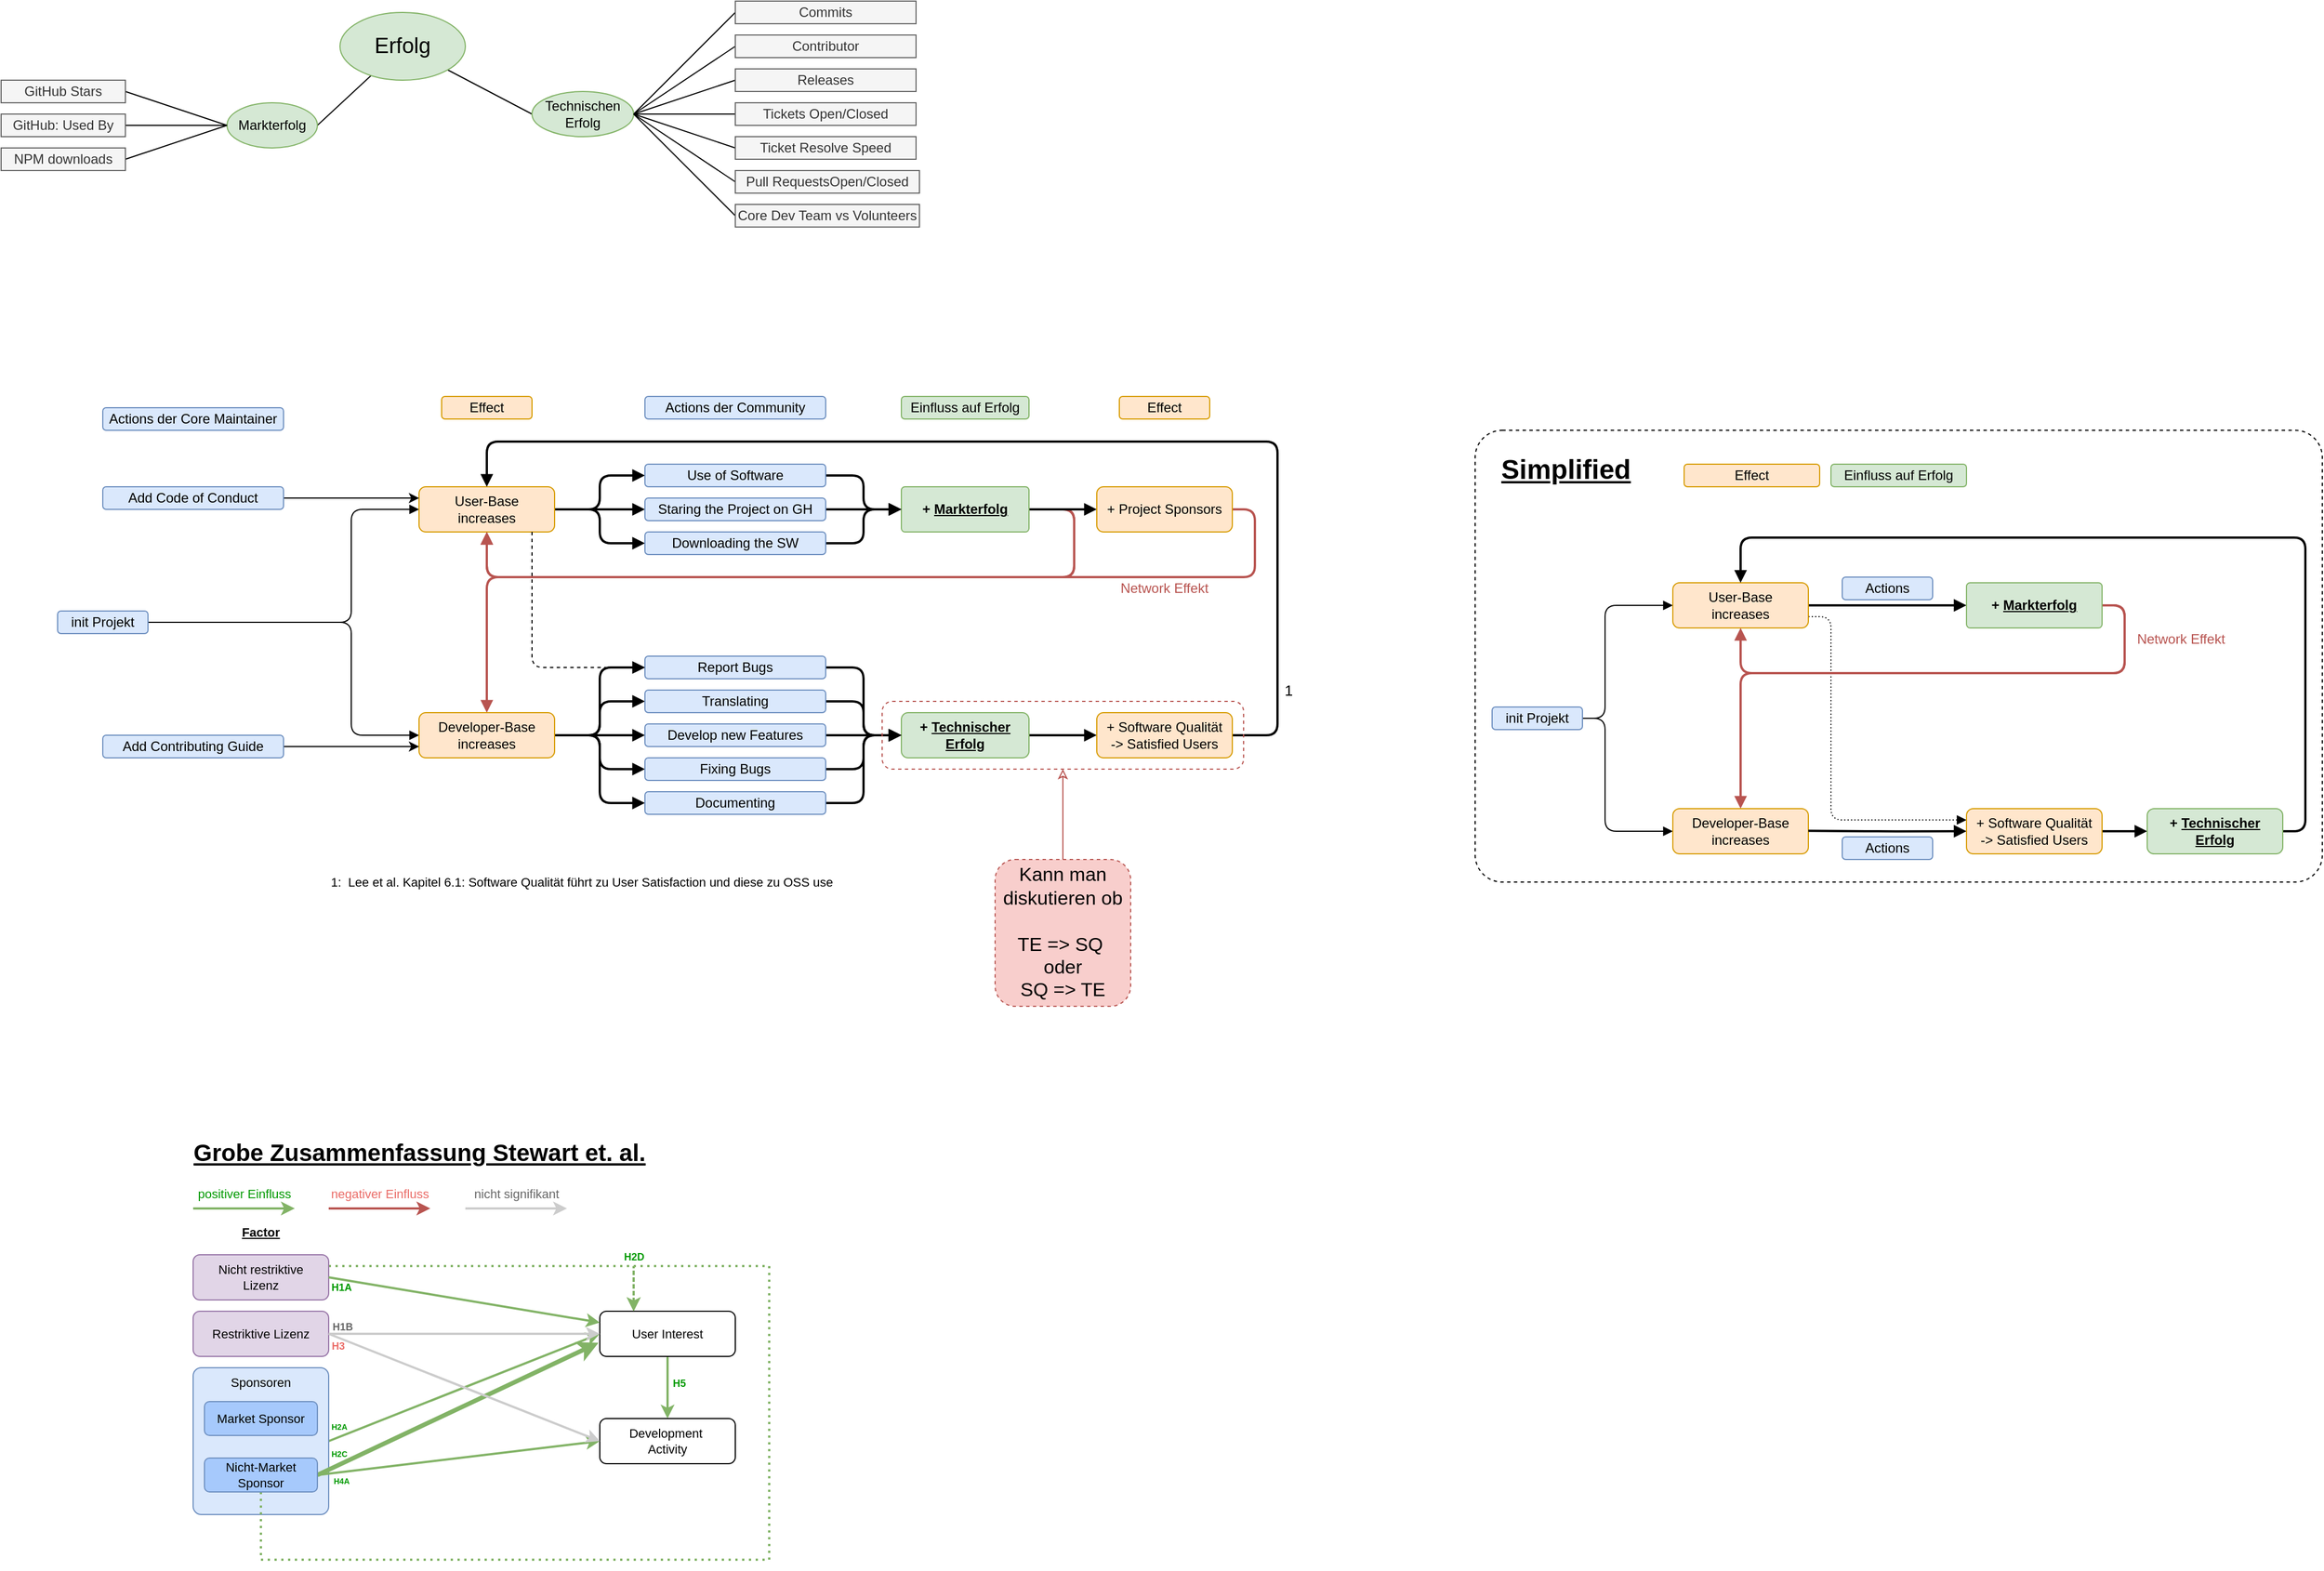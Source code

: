 <mxfile version="13.7.9" type="device"><diagram id="-saGNZZd5gnVEG0oM-vA" name="Seite-1"><mxGraphModel dx="853" dy="493" grid="1" gridSize="10" guides="1" tooltips="1" connect="1" arrows="1" fold="1" page="1" pageScale="1" pageWidth="827" pageHeight="1169" math="0" shadow="0"><root><mxCell id="0"/><mxCell id="1" parent="0"/><mxCell id="q8LVa7vrgrzUMe3y6urO-84" style="edgeStyle=orthogonalEdgeStyle;rounded=1;orthogonalLoop=1;jettySize=auto;html=1;entryX=0.5;entryY=0;entryDx=0;entryDy=0;endArrow=block;endFill=1;strokeColor=#b85450;strokeWidth=2;fontSize=12;fillColor=#f8cecc;exitX=1;exitY=0.5;exitDx=0;exitDy=0;jumpStyle=none;jumpSize=6;" parent="1" source="q8LVa7vrgrzUMe3y6urO-56" target="q8LVa7vrgrzUMe3y6urO-54" edge="1"><mxGeometry relative="1" as="geometry"><Array as="points"><mxPoint x="980" y="620"/><mxPoint x="980" y="680"/><mxPoint x="460" y="680"/></Array></mxGeometry></mxCell><mxCell id="q8LVa7vrgrzUMe3y6urO-6" style="rounded=0;orthogonalLoop=1;jettySize=auto;html=1;entryX=1;entryY=0.5;entryDx=0;entryDy=0;endArrow=none;endFill=0;" parent="1" source="q8LVa7vrgrzUMe3y6urO-1" target="q8LVa7vrgrzUMe3y6urO-2" edge="1"><mxGeometry relative="1" as="geometry"/></mxCell><mxCell id="q8LVa7vrgrzUMe3y6urO-7" style="rounded=0;orthogonalLoop=1;jettySize=auto;html=1;entryX=0;entryY=0.5;entryDx=0;entryDy=0;endArrow=none;endFill=0;" parent="1" source="q8LVa7vrgrzUMe3y6urO-1" target="q8LVa7vrgrzUMe3y6urO-3" edge="1"><mxGeometry relative="1" as="geometry"/></mxCell><mxCell id="q8LVa7vrgrzUMe3y6urO-1" value="Erfolg" style="ellipse;whiteSpace=wrap;html=1;fillColor=#d5e8d4;strokeColor=#82b366;fontSize=19;" parent="1" vertex="1"><mxGeometry x="330" y="180" width="111" height="60" as="geometry"/></mxCell><mxCell id="q8LVa7vrgrzUMe3y6urO-49" style="edgeStyle=none;rounded=0;orthogonalLoop=1;jettySize=auto;html=1;exitX=0;exitY=0.5;exitDx=0;exitDy=0;entryX=1;entryY=0.5;entryDx=0;entryDy=0;endArrow=none;endFill=0;fontSize=12;" parent="1" source="q8LVa7vrgrzUMe3y6urO-2" target="q8LVa7vrgrzUMe3y6urO-45" edge="1"><mxGeometry relative="1" as="geometry"/></mxCell><mxCell id="q8LVa7vrgrzUMe3y6urO-2" value="Markterfolg" style="ellipse;whiteSpace=wrap;html=1;fillColor=#d5e8d4;strokeColor=#82b366;" parent="1" vertex="1"><mxGeometry x="230" y="260" width="80" height="40" as="geometry"/></mxCell><mxCell id="q8LVa7vrgrzUMe3y6urO-37" style="edgeStyle=none;rounded=0;orthogonalLoop=1;jettySize=auto;html=1;exitX=1;exitY=0.5;exitDx=0;exitDy=0;entryX=0;entryY=0.5;entryDx=0;entryDy=0;endArrow=none;endFill=0;fontSize=12;" parent="1" source="q8LVa7vrgrzUMe3y6urO-3" target="q8LVa7vrgrzUMe3y6urO-29" edge="1"><mxGeometry relative="1" as="geometry"/></mxCell><mxCell id="q8LVa7vrgrzUMe3y6urO-3" value="Technischen&lt;br&gt;Erfolg" style="ellipse;whiteSpace=wrap;html=1;fillColor=#d5e8d4;strokeColor=#82b366;" parent="1" vertex="1"><mxGeometry x="500" y="250" width="90" height="40" as="geometry"/></mxCell><mxCell id="q8LVa7vrgrzUMe3y6urO-29" value="Commits" style="rounded=0;whiteSpace=wrap;html=1;fillColor=#f5f5f5;fontSize=12;strokeColor=#666666;fontColor=#333333;" parent="1" vertex="1"><mxGeometry x="680" y="170" width="160" height="20" as="geometry"/></mxCell><mxCell id="q8LVa7vrgrzUMe3y6urO-38" style="edgeStyle=none;rounded=0;orthogonalLoop=1;jettySize=auto;html=1;exitX=0;exitY=0.5;exitDx=0;exitDy=0;endArrow=none;endFill=0;fontSize=12;" parent="1" source="q8LVa7vrgrzUMe3y6urO-31" edge="1"><mxGeometry relative="1" as="geometry"><mxPoint x="590" y="270" as="targetPoint"/></mxGeometry></mxCell><mxCell id="q8LVa7vrgrzUMe3y6urO-31" value="&lt;span&gt;Contributor&lt;/span&gt;" style="rounded=0;whiteSpace=wrap;html=1;fillColor=#f5f5f5;fontSize=12;strokeColor=#666666;fontColor=#333333;" parent="1" vertex="1"><mxGeometry x="680" y="200" width="160" height="20" as="geometry"/></mxCell><mxCell id="q8LVa7vrgrzUMe3y6urO-39" style="edgeStyle=none;rounded=0;orthogonalLoop=1;jettySize=auto;html=1;exitX=0;exitY=0.5;exitDx=0;exitDy=0;endArrow=none;endFill=0;fontSize=12;" parent="1" source="q8LVa7vrgrzUMe3y6urO-32" edge="1"><mxGeometry relative="1" as="geometry"><mxPoint x="590" y="270" as="targetPoint"/></mxGeometry></mxCell><mxCell id="q8LVa7vrgrzUMe3y6urO-32" value="&lt;span&gt;Releases&lt;/span&gt;" style="rounded=0;whiteSpace=wrap;html=1;fillColor=#f5f5f5;fontSize=12;strokeColor=#666666;fontColor=#333333;" parent="1" vertex="1"><mxGeometry x="680" y="230" width="160" height="20" as="geometry"/></mxCell><mxCell id="q8LVa7vrgrzUMe3y6urO-40" style="edgeStyle=none;rounded=0;orthogonalLoop=1;jettySize=auto;html=1;exitX=0;exitY=0.5;exitDx=0;exitDy=0;endArrow=none;endFill=0;fontSize=12;" parent="1" source="q8LVa7vrgrzUMe3y6urO-33" edge="1"><mxGeometry relative="1" as="geometry"><mxPoint x="590" y="270" as="targetPoint"/></mxGeometry></mxCell><mxCell id="q8LVa7vrgrzUMe3y6urO-33" value="&lt;span&gt;Tickets Open/Closed&lt;/span&gt;" style="rounded=0;whiteSpace=wrap;html=1;fillColor=#f5f5f5;fontSize=12;strokeColor=#666666;fontColor=#333333;" parent="1" vertex="1"><mxGeometry x="680" y="260" width="160" height="20" as="geometry"/></mxCell><mxCell id="q8LVa7vrgrzUMe3y6urO-42" style="edgeStyle=none;rounded=0;orthogonalLoop=1;jettySize=auto;html=1;exitX=0;exitY=0.5;exitDx=0;exitDy=0;entryX=1;entryY=0.5;entryDx=0;entryDy=0;endArrow=none;endFill=0;fontSize=12;" parent="1" source="q8LVa7vrgrzUMe3y6urO-34" target="q8LVa7vrgrzUMe3y6urO-3" edge="1"><mxGeometry relative="1" as="geometry"/></mxCell><mxCell id="q8LVa7vrgrzUMe3y6urO-34" value="&lt;span&gt;Pull RequestsOpen/Closed&lt;/span&gt;" style="rounded=0;whiteSpace=wrap;html=1;fillColor=#f5f5f5;fontSize=12;strokeColor=#666666;fontColor=#333333;" parent="1" vertex="1"><mxGeometry x="680" y="320" width="163" height="20" as="geometry"/></mxCell><mxCell id="q8LVa7vrgrzUMe3y6urO-41" style="edgeStyle=none;rounded=0;orthogonalLoop=1;jettySize=auto;html=1;exitX=0;exitY=0.5;exitDx=0;exitDy=0;endArrow=none;endFill=0;fontSize=12;" parent="1" source="q8LVa7vrgrzUMe3y6urO-35" edge="1"><mxGeometry relative="1" as="geometry"><mxPoint x="590" y="270" as="targetPoint"/></mxGeometry></mxCell><mxCell id="q8LVa7vrgrzUMe3y6urO-35" value="&lt;span&gt;Ticket Resolve Speed&lt;/span&gt;" style="rounded=0;whiteSpace=wrap;html=1;fillColor=#f5f5f5;fontSize=12;strokeColor=#666666;fontColor=#333333;" parent="1" vertex="1"><mxGeometry x="680" y="290" width="160" height="20" as="geometry"/></mxCell><mxCell id="q8LVa7vrgrzUMe3y6urO-43" style="rounded=0;orthogonalLoop=1;jettySize=auto;html=1;exitX=0;exitY=0.5;exitDx=0;exitDy=0;entryX=1;entryY=0.5;entryDx=0;entryDy=0;endArrow=none;endFill=0;fontSize=12;" parent="1" source="q8LVa7vrgrzUMe3y6urO-36" target="q8LVa7vrgrzUMe3y6urO-3" edge="1"><mxGeometry relative="1" as="geometry"/></mxCell><mxCell id="q8LVa7vrgrzUMe3y6urO-36" value="&lt;span&gt;Core Dev Team vs Volunteers&lt;/span&gt;" style="rounded=0;whiteSpace=wrap;html=1;fillColor=#f5f5f5;fontSize=12;strokeColor=#666666;fontColor=#333333;" parent="1" vertex="1"><mxGeometry x="680" y="350" width="163" height="20" as="geometry"/></mxCell><mxCell id="q8LVa7vrgrzUMe3y6urO-47" style="edgeStyle=none;rounded=0;orthogonalLoop=1;jettySize=auto;html=1;exitX=1;exitY=0.5;exitDx=0;exitDy=0;entryX=0;entryY=0.5;entryDx=0;entryDy=0;endArrow=none;endFill=0;fontSize=12;" parent="1" source="q8LVa7vrgrzUMe3y6urO-44" target="q8LVa7vrgrzUMe3y6urO-2" edge="1"><mxGeometry relative="1" as="geometry"/></mxCell><mxCell id="q8LVa7vrgrzUMe3y6urO-44" value="&lt;span&gt;GitHub Stars&lt;/span&gt;" style="rounded=0;whiteSpace=wrap;html=1;fillColor=#f5f5f5;fontSize=12;strokeColor=#666666;fontColor=#333333;" parent="1" vertex="1"><mxGeometry x="30" y="240" width="110" height="20" as="geometry"/></mxCell><mxCell id="q8LVa7vrgrzUMe3y6urO-45" value="&lt;span&gt;GitHub: Used By&lt;/span&gt;" style="rounded=0;whiteSpace=wrap;html=1;fillColor=#f5f5f5;fontSize=12;strokeColor=#666666;fontColor=#333333;" parent="1" vertex="1"><mxGeometry x="30" y="270" width="110" height="20" as="geometry"/></mxCell><mxCell id="q8LVa7vrgrzUMe3y6urO-50" style="edgeStyle=none;rounded=0;orthogonalLoop=1;jettySize=auto;html=1;exitX=1;exitY=0.5;exitDx=0;exitDy=0;endArrow=none;endFill=0;fontSize=12;entryX=0;entryY=0.5;entryDx=0;entryDy=0;" parent="1" source="q8LVa7vrgrzUMe3y6urO-46" target="q8LVa7vrgrzUMe3y6urO-2" edge="1"><mxGeometry relative="1" as="geometry"><mxPoint x="190" y="280" as="targetPoint"/></mxGeometry></mxCell><mxCell id="q8LVa7vrgrzUMe3y6urO-46" value="&lt;span&gt;NPM downloads&lt;/span&gt;" style="rounded=0;whiteSpace=wrap;html=1;fillColor=#f5f5f5;fontSize=12;strokeColor=#666666;fontColor=#333333;" parent="1" vertex="1"><mxGeometry x="30" y="300" width="110" height="20" as="geometry"/></mxCell><mxCell id="q8LVa7vrgrzUMe3y6urO-60" style="edgeStyle=orthogonalEdgeStyle;rounded=1;orthogonalLoop=1;jettySize=auto;html=1;entryX=0;entryY=0.5;entryDx=0;entryDy=0;endArrow=block;endFill=1;fontSize=12;exitX=1;exitY=0.5;exitDx=0;exitDy=0;strokeWidth=1;" parent="1" source="q8LVa7vrgrzUMe3y6urO-52" target="q8LVa7vrgrzUMe3y6urO-53" edge="1"><mxGeometry relative="1" as="geometry"><Array as="points"><mxPoint x="340" y="720"/><mxPoint x="340" y="620"/></Array></mxGeometry></mxCell><mxCell id="q8LVa7vrgrzUMe3y6urO-61" style="edgeStyle=orthogonalEdgeStyle;rounded=1;orthogonalLoop=1;jettySize=auto;html=1;entryX=0;entryY=0.5;entryDx=0;entryDy=0;endArrow=block;endFill=1;fontSize=12;strokeWidth=1;" parent="1" source="q8LVa7vrgrzUMe3y6urO-52" target="q8LVa7vrgrzUMe3y6urO-54" edge="1"><mxGeometry relative="1" as="geometry"><Array as="points"><mxPoint x="340" y="720"/><mxPoint x="340" y="820"/></Array></mxGeometry></mxCell><mxCell id="q8LVa7vrgrzUMe3y6urO-52" value="init Projekt" style="rounded=1;whiteSpace=wrap;html=1;fillColor=#dae8fc;fontSize=12;strokeColor=#6c8ebf;" parent="1" vertex="1"><mxGeometry x="80" y="710" width="80" height="20" as="geometry"/></mxCell><mxCell id="q8LVa7vrgrzUMe3y6urO-77" style="edgeStyle=orthogonalEdgeStyle;rounded=1;orthogonalLoop=1;jettySize=auto;html=1;entryX=0;entryY=0.5;entryDx=0;entryDy=0;endArrow=block;endFill=1;strokeColor=#000000;strokeWidth=2;fontSize=12;" parent="1" source="q8LVa7vrgrzUMe3y6urO-53" target="q8LVa7vrgrzUMe3y6urO-73" edge="1"><mxGeometry relative="1" as="geometry"/></mxCell><mxCell id="q8LVa7vrgrzUMe3y6urO-119" style="edgeStyle=orthogonalEdgeStyle;rounded=1;jumpStyle=none;jumpSize=6;orthogonalLoop=1;jettySize=auto;html=1;entryX=0;entryY=0.5;entryDx=0;entryDy=0;shadow=0;startArrow=none;startFill=0;endArrow=block;endFill=1;strokeColor=#000000;strokeWidth=2;fontSize=17;fontColor=#B85450;" parent="1" source="q8LVa7vrgrzUMe3y6urO-53" target="q8LVa7vrgrzUMe3y6urO-117" edge="1"><mxGeometry relative="1" as="geometry"/></mxCell><mxCell id="q8LVa7vrgrzUMe3y6urO-120" style="edgeStyle=orthogonalEdgeStyle;rounded=1;jumpStyle=none;jumpSize=6;orthogonalLoop=1;jettySize=auto;html=1;entryX=0;entryY=0.5;entryDx=0;entryDy=0;shadow=0;startArrow=none;startFill=0;endArrow=block;endFill=1;strokeColor=#000000;strokeWidth=2;fontSize=17;fontColor=#B85450;" parent="1" source="q8LVa7vrgrzUMe3y6urO-53" target="q8LVa7vrgrzUMe3y6urO-118" edge="1"><mxGeometry relative="1" as="geometry"/></mxCell><mxCell id="q8LVa7vrgrzUMe3y6urO-53" value="User-Base&lt;br&gt;increases" style="rounded=1;whiteSpace=wrap;html=1;fillColor=#ffe6cc;fontSize=12;strokeColor=#d79b00;" parent="1" vertex="1"><mxGeometry x="400" y="600" width="120" height="40" as="geometry"/></mxCell><mxCell id="q8LVa7vrgrzUMe3y6urO-69" style="edgeStyle=orthogonalEdgeStyle;rounded=1;orthogonalLoop=1;jettySize=auto;html=1;entryX=0;entryY=0.5;entryDx=0;entryDy=0;endArrow=block;endFill=1;strokeColor=#000000;strokeWidth=2;fontSize=12;" parent="1" source="q8LVa7vrgrzUMe3y6urO-54" target="q8LVa7vrgrzUMe3y6urO-67" edge="1"><mxGeometry relative="1" as="geometry"/></mxCell><mxCell id="q8LVa7vrgrzUMe3y6urO-70" style="edgeStyle=orthogonalEdgeStyle;rounded=1;orthogonalLoop=1;jettySize=auto;html=1;entryX=0;entryY=0.5;entryDx=0;entryDy=0;endArrow=block;endFill=1;strokeColor=#000000;strokeWidth=2;fontSize=12;" parent="1" source="q8LVa7vrgrzUMe3y6urO-54" target="q8LVa7vrgrzUMe3y6urO-68" edge="1"><mxGeometry relative="1" as="geometry"/></mxCell><mxCell id="q8LVa7vrgrzUMe3y6urO-75" style="edgeStyle=orthogonalEdgeStyle;rounded=1;orthogonalLoop=1;jettySize=auto;html=1;entryX=0;entryY=0.5;entryDx=0;entryDy=0;endArrow=block;endFill=1;strokeColor=#000000;strokeWidth=2;fontSize=12;" parent="1" source="q8LVa7vrgrzUMe3y6urO-54" target="q8LVa7vrgrzUMe3y6urO-74" edge="1"><mxGeometry relative="1" as="geometry"/></mxCell><mxCell id="q8LVa7vrgrzUMe3y6urO-101" style="edgeStyle=orthogonalEdgeStyle;rounded=1;orthogonalLoop=1;jettySize=auto;html=1;entryX=0;entryY=0.5;entryDx=0;entryDy=0;shadow=0;endArrow=block;endFill=1;strokeColor=#000000;strokeWidth=2;fontSize=12;fontColor=#FF3333;" parent="1" source="q8LVa7vrgrzUMe3y6urO-54" target="q8LVa7vrgrzUMe3y6urO-100" edge="1"><mxGeometry relative="1" as="geometry"/></mxCell><mxCell id="q8LVa7vrgrzUMe3y6urO-102" style="edgeStyle=orthogonalEdgeStyle;rounded=1;orthogonalLoop=1;jettySize=auto;html=1;entryX=0;entryY=0.5;entryDx=0;entryDy=0;shadow=0;endArrow=block;endFill=1;strokeColor=#000000;strokeWidth=2;fontSize=12;fontColor=#FF3333;" parent="1" source="q8LVa7vrgrzUMe3y6urO-54" target="q8LVa7vrgrzUMe3y6urO-99" edge="1"><mxGeometry relative="1" as="geometry"/></mxCell><mxCell id="q8LVa7vrgrzUMe3y6urO-54" value="Developer-Base&lt;br&gt;increases" style="rounded=1;whiteSpace=wrap;html=1;fillColor=#ffe6cc;fontSize=12;strokeColor=#d79b00;" parent="1" vertex="1"><mxGeometry x="400" y="800" width="120" height="40" as="geometry"/></mxCell><mxCell id="q8LVa7vrgrzUMe3y6urO-82" style="edgeStyle=orthogonalEdgeStyle;rounded=1;orthogonalLoop=1;jettySize=auto;html=1;endArrow=block;endFill=1;strokeColor=#b85450;strokeWidth=2;fontSize=12;entryX=0.5;entryY=1;entryDx=0;entryDy=0;fillColor=#f8cecc;exitX=1;exitY=0.5;exitDx=0;exitDy=0;startArrow=none;startFill=0;jumpStyle=none;" parent="1" source="q8LVa7vrgrzUMe3y6urO-56" target="q8LVa7vrgrzUMe3y6urO-53" edge="1"><mxGeometry relative="1" as="geometry"><mxPoint x="990" y="620" as="targetPoint"/><Array as="points"><mxPoint x="980" y="620"/><mxPoint x="980" y="680"/><mxPoint x="460" y="680"/></Array></mxGeometry></mxCell><mxCell id="q8LVa7vrgrzUMe3y6urO-111" style="edgeStyle=orthogonalEdgeStyle;rounded=1;orthogonalLoop=1;jettySize=auto;html=1;entryX=0;entryY=0.5;entryDx=0;entryDy=0;shadow=0;startArrow=none;startFill=0;endArrow=block;endFill=1;strokeColor=#000000;strokeWidth=2;fontSize=12;fontColor=#B85450;" parent="1" source="q8LVa7vrgrzUMe3y6urO-56" target="q8LVa7vrgrzUMe3y6urO-110" edge="1"><mxGeometry relative="1" as="geometry"/></mxCell><mxCell id="q8LVa7vrgrzUMe3y6urO-56" value="&lt;b&gt;+&amp;nbsp;&lt;u&gt;Markterfolg&lt;/u&gt;&lt;/b&gt;" style="rounded=1;whiteSpace=wrap;html=1;fillColor=#d5e8d4;fontSize=12;strokeColor=#82b366;align=center;verticalAlign=middle;arcSize=8;" parent="1" vertex="1"><mxGeometry x="827" y="600" width="113" height="40" as="geometry"/></mxCell><mxCell id="q8LVa7vrgrzUMe3y6urO-93" style="edgeStyle=orthogonalEdgeStyle;rounded=1;orthogonalLoop=1;jettySize=auto;html=1;entryX=0;entryY=0.5;entryDx=0;entryDy=0;shadow=0;endArrow=block;endFill=1;strokeWidth=2;fontSize=12;fontColor=#FF3333;" parent="1" source="q8LVa7vrgrzUMe3y6urO-57" target="q8LVa7vrgrzUMe3y6urO-91" edge="1"><mxGeometry relative="1" as="geometry"/></mxCell><mxCell id="q8LVa7vrgrzUMe3y6urO-57" value="&lt;b&gt;+&lt;/b&gt; &lt;b&gt;&lt;u&gt;Technischer&lt;br&gt;Erfolg&lt;/u&gt;&lt;/b&gt;" style="rounded=1;whiteSpace=wrap;html=1;fillColor=#d5e8d4;fontSize=12;strokeColor=#82b366;" parent="1" vertex="1"><mxGeometry x="827" y="800" width="113" height="40" as="geometry"/></mxCell><mxCell id="q8LVa7vrgrzUMe3y6urO-105" style="edgeStyle=orthogonalEdgeStyle;rounded=1;orthogonalLoop=1;jettySize=auto;html=1;entryX=0;entryY=0.5;entryDx=0;entryDy=0;shadow=0;endArrow=block;endFill=1;strokeColor=#000000;strokeWidth=2;fontSize=12;fontColor=#FF3333;" parent="1" source="q8LVa7vrgrzUMe3y6urO-67" target="q8LVa7vrgrzUMe3y6urO-57" edge="1"><mxGeometry relative="1" as="geometry"/></mxCell><mxCell id="q8LVa7vrgrzUMe3y6urO-67" value="&lt;span&gt;Develop new Features&lt;/span&gt;" style="rounded=1;whiteSpace=wrap;html=1;fillColor=#dae8fc;fontSize=12;strokeColor=#6c8ebf;" parent="1" vertex="1"><mxGeometry x="600" y="810" width="160" height="20" as="geometry"/></mxCell><mxCell id="q8LVa7vrgrzUMe3y6urO-104" style="edgeStyle=orthogonalEdgeStyle;rounded=1;orthogonalLoop=1;jettySize=auto;html=1;entryX=0;entryY=0.5;entryDx=0;entryDy=0;shadow=0;endArrow=block;endFill=1;strokeColor=#000000;strokeWidth=2;fontSize=12;fontColor=#FF3333;" parent="1" source="q8LVa7vrgrzUMe3y6urO-68" target="q8LVa7vrgrzUMe3y6urO-57" edge="1"><mxGeometry relative="1" as="geometry"/></mxCell><mxCell id="q8LVa7vrgrzUMe3y6urO-68" value="&lt;span&gt;Fixing Bugs&lt;/span&gt;" style="rounded=1;whiteSpace=wrap;html=1;fillColor=#dae8fc;fontSize=12;strokeColor=#6c8ebf;" parent="1" vertex="1"><mxGeometry x="600" y="840" width="160" height="20" as="geometry"/></mxCell><mxCell id="q8LVa7vrgrzUMe3y6urO-78" style="edgeStyle=orthogonalEdgeStyle;rounded=1;orthogonalLoop=1;jettySize=auto;html=1;endArrow=block;endFill=1;strokeColor=#000000;strokeWidth=2;fontSize=12;entryX=0;entryY=0.5;entryDx=0;entryDy=0;" parent="1" source="q8LVa7vrgrzUMe3y6urO-73" target="q8LVa7vrgrzUMe3y6urO-56" edge="1"><mxGeometry relative="1" as="geometry"><mxPoint x="800" y="620" as="targetPoint"/></mxGeometry></mxCell><mxCell id="q8LVa7vrgrzUMe3y6urO-73" value="&lt;span&gt;Use of Software&lt;/span&gt;" style="rounded=1;whiteSpace=wrap;html=1;fillColor=#dae8fc;fontSize=12;strokeColor=#6c8ebf;" parent="1" vertex="1"><mxGeometry x="600" y="580" width="160" height="20" as="geometry"/></mxCell><mxCell id="q8LVa7vrgrzUMe3y6urO-107" style="edgeStyle=orthogonalEdgeStyle;rounded=1;orthogonalLoop=1;jettySize=auto;html=1;entryX=0;entryY=0.5;entryDx=0;entryDy=0;shadow=0;endArrow=block;endFill=1;strokeColor=#000000;strokeWidth=2;fontSize=12;fontColor=#FF3333;" parent="1" source="q8LVa7vrgrzUMe3y6urO-74" target="q8LVa7vrgrzUMe3y6urO-57" edge="1"><mxGeometry relative="1" as="geometry"/></mxCell><mxCell id="q8LVa7vrgrzUMe3y6urO-74" value="&lt;span&gt;Report Bugs&lt;/span&gt;" style="rounded=1;whiteSpace=wrap;html=1;fillColor=#dae8fc;fontSize=12;strokeColor=#6c8ebf;" parent="1" vertex="1"><mxGeometry x="600" y="750" width="160" height="20" as="geometry"/></mxCell><mxCell id="q8LVa7vrgrzUMe3y6urO-83" value="Network Effekt" style="text;html=1;align=center;verticalAlign=middle;whiteSpace=wrap;rounded=0;fontSize=12;fontColor=#B85450;" parent="1" vertex="1"><mxGeometry x="1000" y="680" width="120" height="20" as="geometry"/></mxCell><mxCell id="q8LVa7vrgrzUMe3y6urO-94" style="edgeStyle=orthogonalEdgeStyle;rounded=1;orthogonalLoop=1;jettySize=auto;html=1;shadow=0;endArrow=block;endFill=1;strokeWidth=2;fontSize=12;fontColor=#FF3333;exitX=1;exitY=0.5;exitDx=0;exitDy=0;" parent="1" source="q8LVa7vrgrzUMe3y6urO-91" edge="1"><mxGeometry relative="1" as="geometry"><mxPoint x="460" y="600" as="targetPoint"/><Array as="points"><mxPoint x="1160" y="820"/><mxPoint x="1160" y="560"/><mxPoint x="460" y="560"/></Array></mxGeometry></mxCell><mxCell id="q8LVa7vrgrzUMe3y6urO-91" value="+ Software Qualität&lt;br&gt;-&amp;gt; Satisfied Users" style="rounded=1;whiteSpace=wrap;html=1;fillColor=#ffe6cc;fontSize=12;strokeColor=#d79b00;" parent="1" vertex="1"><mxGeometry x="1000" y="800" width="120" height="40" as="geometry"/></mxCell><mxCell id="q8LVa7vrgrzUMe3y6urO-95" value="Actions der Community" style="rounded=1;whiteSpace=wrap;html=1;fillColor=#dae8fc;fontSize=12;strokeColor=#6c8ebf;" parent="1" vertex="1"><mxGeometry x="600" y="520" width="160" height="20" as="geometry"/></mxCell><mxCell id="q8LVa7vrgrzUMe3y6urO-97" value="Einfluss auf Erfolg" style="rounded=1;whiteSpace=wrap;html=1;fillColor=#d5e8d4;fontSize=12;strokeColor=#82b366;" parent="1" vertex="1"><mxGeometry x="827" y="520" width="113" height="20" as="geometry"/></mxCell><mxCell id="q8LVa7vrgrzUMe3y6urO-98" value="Effect" style="rounded=1;whiteSpace=wrap;html=1;fillColor=#ffe6cc;fontSize=12;strokeColor=#d79b00;" parent="1" vertex="1"><mxGeometry x="420" y="520" width="80" height="20" as="geometry"/></mxCell><mxCell id="q8LVa7vrgrzUMe3y6urO-103" style="edgeStyle=orthogonalEdgeStyle;rounded=1;orthogonalLoop=1;jettySize=auto;html=1;entryX=0;entryY=0.5;entryDx=0;entryDy=0;shadow=0;endArrow=block;endFill=1;strokeColor=#000000;strokeWidth=2;fontSize=12;fontColor=#FF3333;" parent="1" source="q8LVa7vrgrzUMe3y6urO-99" target="q8LVa7vrgrzUMe3y6urO-57" edge="1"><mxGeometry relative="1" as="geometry"/></mxCell><mxCell id="q8LVa7vrgrzUMe3y6urO-99" value="Documenting" style="rounded=1;whiteSpace=wrap;html=1;fillColor=#dae8fc;fontSize=12;strokeColor=#6c8ebf;" parent="1" vertex="1"><mxGeometry x="600" y="870" width="160" height="20" as="geometry"/></mxCell><mxCell id="q8LVa7vrgrzUMe3y6urO-106" style="edgeStyle=orthogonalEdgeStyle;rounded=1;orthogonalLoop=1;jettySize=auto;html=1;entryX=0;entryY=0.5;entryDx=0;entryDy=0;shadow=0;endArrow=block;endFill=1;strokeColor=#000000;strokeWidth=2;fontSize=12;fontColor=#FF3333;" parent="1" source="q8LVa7vrgrzUMe3y6urO-100" target="q8LVa7vrgrzUMe3y6urO-57" edge="1"><mxGeometry relative="1" as="geometry"/></mxCell><mxCell id="q8LVa7vrgrzUMe3y6urO-100" value="Translating" style="rounded=1;whiteSpace=wrap;html=1;fillColor=#dae8fc;fontSize=12;strokeColor=#6c8ebf;" parent="1" vertex="1"><mxGeometry x="600" y="780" width="160" height="20" as="geometry"/></mxCell><mxCell id="q8LVa7vrgrzUMe3y6urO-112" style="edgeStyle=orthogonalEdgeStyle;rounded=1;orthogonalLoop=1;jettySize=auto;html=1;shadow=0;startArrow=none;startFill=0;endArrow=block;endFill=1;strokeColor=#b85450;strokeWidth=2;fontSize=12;fontColor=#B85450;fillColor=#f8cecc;jumpStyle=none;jumpSize=6;entryX=0.5;entryY=1;entryDx=0;entryDy=0;" parent="1" source="q8LVa7vrgrzUMe3y6urO-110" target="q8LVa7vrgrzUMe3y6urO-53" edge="1"><mxGeometry relative="1" as="geometry"><mxPoint x="470" y="660" as="targetPoint"/><Array as="points"><mxPoint x="1140" y="620"/><mxPoint x="1140" y="680"/><mxPoint x="460" y="680"/></Array></mxGeometry></mxCell><mxCell id="q8LVa7vrgrzUMe3y6urO-110" value="+ Project Sponsors" style="rounded=1;whiteSpace=wrap;html=1;fillColor=#ffe6cc;fontSize=12;strokeColor=#d79b00;" parent="1" vertex="1"><mxGeometry x="1000" y="600" width="120" height="40" as="geometry"/></mxCell><mxCell id="q8LVa7vrgrzUMe3y6urO-76" style="edgeStyle=orthogonalEdgeStyle;rounded=1;orthogonalLoop=1;jettySize=auto;html=1;endArrow=block;endFill=1;strokeWidth=1;fontSize=12;dashed=1;entryX=0;entryY=0.5;entryDx=0;entryDy=0;" parent="1" source="q8LVa7vrgrzUMe3y6urO-53" target="q8LVa7vrgrzUMe3y6urO-74" edge="1"><mxGeometry relative="1" as="geometry"><mxPoint x="560" y="760" as="targetPoint"/><Array as="points"><mxPoint x="500" y="760"/></Array></mxGeometry></mxCell><mxCell id="q8LVa7vrgrzUMe3y6urO-116" value="Effect" style="rounded=1;whiteSpace=wrap;html=1;fillColor=#ffe6cc;fontSize=12;strokeColor=#d79b00;" parent="1" vertex="1"><mxGeometry x="1020" y="520" width="80" height="20" as="geometry"/></mxCell><mxCell id="q8LVa7vrgrzUMe3y6urO-121" style="edgeStyle=orthogonalEdgeStyle;rounded=1;jumpStyle=none;jumpSize=6;orthogonalLoop=1;jettySize=auto;html=1;entryX=0;entryY=0.5;entryDx=0;entryDy=0;shadow=0;startArrow=none;startFill=0;endArrow=block;endFill=1;strokeColor=#000000;strokeWidth=2;fontSize=17;fontColor=#B85450;" parent="1" source="q8LVa7vrgrzUMe3y6urO-117" target="q8LVa7vrgrzUMe3y6urO-56" edge="1"><mxGeometry relative="1" as="geometry"/></mxCell><mxCell id="q8LVa7vrgrzUMe3y6urO-117" value="&lt;span&gt;Staring the Project on GH&lt;/span&gt;" style="rounded=1;whiteSpace=wrap;html=1;fillColor=#dae8fc;fontSize=12;strokeColor=#6c8ebf;" parent="1" vertex="1"><mxGeometry x="600" y="610" width="160" height="20" as="geometry"/></mxCell><mxCell id="q8LVa7vrgrzUMe3y6urO-122" style="edgeStyle=orthogonalEdgeStyle;rounded=1;jumpStyle=none;jumpSize=6;orthogonalLoop=1;jettySize=auto;html=1;entryX=0;entryY=0.5;entryDx=0;entryDy=0;shadow=0;startArrow=none;startFill=0;endArrow=block;endFill=1;strokeColor=#000000;strokeWidth=2;fontSize=17;fontColor=#B85450;" parent="1" source="q8LVa7vrgrzUMe3y6urO-118" target="q8LVa7vrgrzUMe3y6urO-56" edge="1"><mxGeometry relative="1" as="geometry"/></mxCell><mxCell id="q8LVa7vrgrzUMe3y6urO-118" value="&lt;span&gt;Downloading the SW&lt;/span&gt;" style="rounded=1;whiteSpace=wrap;html=1;fillColor=#dae8fc;fontSize=12;strokeColor=#6c8ebf;" parent="1" vertex="1"><mxGeometry x="600" y="640" width="160" height="20" as="geometry"/></mxCell><mxCell id="q8LVa7vrgrzUMe3y6urO-127" value="" style="rounded=1;whiteSpace=wrap;html=1;dashed=1;strokeColor=#b85450;fontSize=17;align=center;fillColor=none;" parent="1" vertex="1"><mxGeometry x="810" y="790" width="320" height="60" as="geometry"/></mxCell><mxCell id="q8LVa7vrgrzUMe3y6urO-131" style="edgeStyle=orthogonalEdgeStyle;rounded=1;jumpStyle=none;jumpSize=6;orthogonalLoop=1;jettySize=auto;html=1;exitX=0.5;exitY=0;exitDx=0;exitDy=0;entryX=0.5;entryY=1;entryDx=0;entryDy=0;shadow=0;startArrow=none;startFill=0;endArrow=classic;endFill=0;strokeColor=#b85450;strokeWidth=1;fontSize=17;fontColor=#B85450;fillColor=#f8cecc;" parent="1" source="q8LVa7vrgrzUMe3y6urO-129" target="q8LVa7vrgrzUMe3y6urO-127" edge="1"><mxGeometry relative="1" as="geometry"/></mxCell><mxCell id="q8LVa7vrgrzUMe3y6urO-129" value="Kann man diskutieren ob&lt;br&gt;&lt;br&gt;TE =&amp;gt; SQ&amp;nbsp;&lt;br&gt;oder&lt;br&gt;SQ =&amp;gt; TE" style="rounded=1;whiteSpace=wrap;html=1;dashed=1;strokeColor=#b85450;fillColor=#f8cecc;fontSize=17;align=center;" parent="1" vertex="1"><mxGeometry x="910" y="930" width="120" height="130" as="geometry"/></mxCell><mxCell id="q8LVa7vrgrzUMe3y6urO-132" style="edgeStyle=orthogonalEdgeStyle;rounded=1;orthogonalLoop=1;jettySize=auto;html=1;entryX=0.5;entryY=0;entryDx=0;entryDy=0;endArrow=block;endFill=1;strokeColor=#b85450;strokeWidth=2;fontSize=12;fillColor=#f8cecc;exitX=1;exitY=0.5;exitDx=0;exitDy=0;jumpStyle=none;jumpSize=6;" parent="1" source="q8LVa7vrgrzUMe3y6urO-148" target="q8LVa7vrgrzUMe3y6urO-145" edge="1"><mxGeometry relative="1" as="geometry"><Array as="points"><mxPoint x="1910" y="705"/><mxPoint x="1910" y="765"/><mxPoint x="1570" y="765"/></Array></mxGeometry></mxCell><mxCell id="q8LVa7vrgrzUMe3y6urO-133" style="edgeStyle=orthogonalEdgeStyle;rounded=1;orthogonalLoop=1;jettySize=auto;html=1;entryX=0;entryY=0.5;entryDx=0;entryDy=0;endArrow=block;endFill=1;fontSize=12;exitX=1;exitY=0.5;exitDx=0;exitDy=0;strokeWidth=1;" parent="1" source="q8LVa7vrgrzUMe3y6urO-135" target="q8LVa7vrgrzUMe3y6urO-139" edge="1"><mxGeometry relative="1" as="geometry"><Array as="points"><mxPoint x="1450" y="805"/><mxPoint x="1450" y="705"/></Array></mxGeometry></mxCell><mxCell id="q8LVa7vrgrzUMe3y6urO-134" style="edgeStyle=orthogonalEdgeStyle;rounded=1;orthogonalLoop=1;jettySize=auto;html=1;entryX=0;entryY=0.5;entryDx=0;entryDy=0;endArrow=block;endFill=1;fontSize=12;strokeWidth=1;" parent="1" source="q8LVa7vrgrzUMe3y6urO-135" target="q8LVa7vrgrzUMe3y6urO-145" edge="1"><mxGeometry relative="1" as="geometry"><Array as="points"><mxPoint x="1450" y="805"/><mxPoint x="1450" y="905"/></Array></mxGeometry></mxCell><mxCell id="q8LVa7vrgrzUMe3y6urO-135" value="init Projekt" style="rounded=1;whiteSpace=wrap;html=1;fillColor=#dae8fc;fontSize=12;strokeColor=#6c8ebf;" parent="1" vertex="1"><mxGeometry x="1350" y="795" width="80" height="20" as="geometry"/></mxCell><mxCell id="q8LVa7vrgrzUMe3y6urO-137" style="edgeStyle=orthogonalEdgeStyle;rounded=1;jumpStyle=none;jumpSize=6;orthogonalLoop=1;jettySize=auto;html=1;entryX=0;entryY=0.5;entryDx=0;entryDy=0;shadow=0;startArrow=none;startFill=0;endArrow=block;endFill=1;strokeColor=#000000;strokeWidth=2;fontSize=17;fontColor=#B85450;" parent="1" source="q8LVa7vrgrzUMe3y6urO-139" target="q8LVa7vrgrzUMe3y6urO-148" edge="1"><mxGeometry relative="1" as="geometry"><mxPoint x="1710" y="705" as="targetPoint"/></mxGeometry></mxCell><mxCell id="q8LVa7vrgrzUMe3y6urO-184" style="edgeStyle=orthogonalEdgeStyle;rounded=1;jumpStyle=none;jumpSize=6;orthogonalLoop=1;jettySize=auto;html=1;exitX=1;exitY=0.75;exitDx=0;exitDy=0;entryX=0;entryY=0.25;entryDx=0;entryDy=0;shadow=0;startArrow=none;startFill=0;endArrow=block;endFill=1;strokeColor=#000000;strokeWidth=1;fontSize=17;fontColor=#B85450;dashed=1;dashPattern=1 2;" parent="1" source="q8LVa7vrgrzUMe3y6urO-139" target="q8LVa7vrgrzUMe3y6urO-182" edge="1"><mxGeometry relative="1" as="geometry"><Array as="points"><mxPoint x="1650" y="715"/><mxPoint x="1650" y="895"/></Array></mxGeometry></mxCell><mxCell id="q8LVa7vrgrzUMe3y6urO-139" value="User-Base&lt;br&gt;increases" style="rounded=1;whiteSpace=wrap;html=1;fillColor=#ffe6cc;fontSize=12;strokeColor=#d79b00;" parent="1" vertex="1"><mxGeometry x="1510" y="685" width="120" height="40" as="geometry"/></mxCell><mxCell id="q8LVa7vrgrzUMe3y6urO-145" value="Developer-Base&lt;br&gt;increases" style="rounded=1;whiteSpace=wrap;html=1;fillColor=#ffe6cc;fontSize=12;strokeColor=#d79b00;" parent="1" vertex="1"><mxGeometry x="1510" y="885" width="120" height="40" as="geometry"/></mxCell><mxCell id="q8LVa7vrgrzUMe3y6urO-146" style="edgeStyle=orthogonalEdgeStyle;rounded=1;orthogonalLoop=1;jettySize=auto;html=1;endArrow=block;endFill=1;strokeColor=#b85450;strokeWidth=2;fontSize=12;entryX=0.5;entryY=1;entryDx=0;entryDy=0;fillColor=#f8cecc;exitX=1;exitY=0.5;exitDx=0;exitDy=0;startArrow=none;startFill=0;jumpStyle=none;" parent="1" source="q8LVa7vrgrzUMe3y6urO-148" target="q8LVa7vrgrzUMe3y6urO-139" edge="1"><mxGeometry relative="1" as="geometry"><mxPoint x="2100" y="705" as="targetPoint"/><Array as="points"><mxPoint x="1910" y="705"/><mxPoint x="1910" y="765"/><mxPoint x="1570" y="765"/></Array></mxGeometry></mxCell><mxCell id="q8LVa7vrgrzUMe3y6urO-148" value="&lt;b&gt;+&amp;nbsp;&lt;u&gt;Markterfolg&lt;/u&gt;&lt;/b&gt;" style="rounded=1;whiteSpace=wrap;html=1;fillColor=#d5e8d4;fontSize=12;strokeColor=#82b366;align=center;verticalAlign=middle;arcSize=8;" parent="1" vertex="1"><mxGeometry x="1770" y="685" width="120" height="40" as="geometry"/></mxCell><mxCell id="q8LVa7vrgrzUMe3y6urO-149" style="edgeStyle=orthogonalEdgeStyle;rounded=1;orthogonalLoop=1;jettySize=auto;html=1;entryX=0;entryY=0.5;entryDx=0;entryDy=0;shadow=0;endArrow=block;endFill=1;strokeWidth=2;fontSize=12;fontColor=#FF3333;exitX=1;exitY=0.5;exitDx=0;exitDy=0;" parent="1" source="q8LVa7vrgrzUMe3y6urO-182" target="q8LVa7vrgrzUMe3y6urO-183" edge="1"><mxGeometry relative="1" as="geometry"><mxPoint x="2050" y="905" as="sourcePoint"/><mxPoint x="2110" y="905" as="targetPoint"/></mxGeometry></mxCell><mxCell id="q8LVa7vrgrzUMe3y6urO-159" value="Network Effekt" style="text;html=1;align=center;verticalAlign=middle;whiteSpace=wrap;rounded=0;fontSize=12;fontColor=#B85450;" parent="1" vertex="1"><mxGeometry x="1920" y="725" width="80" height="20" as="geometry"/></mxCell><mxCell id="q8LVa7vrgrzUMe3y6urO-160" style="edgeStyle=orthogonalEdgeStyle;rounded=1;orthogonalLoop=1;jettySize=auto;html=1;shadow=0;endArrow=block;endFill=1;strokeWidth=2;fontSize=12;fontColor=#FF3333;exitX=1;exitY=0.5;exitDx=0;exitDy=0;" parent="1" source="q8LVa7vrgrzUMe3y6urO-183" edge="1"><mxGeometry relative="1" as="geometry"><mxPoint x="2230" y="905" as="sourcePoint"/><mxPoint x="1570" y="685" as="targetPoint"/><Array as="points"><mxPoint x="2070" y="905"/><mxPoint x="2070" y="645"/><mxPoint x="1570" y="645"/></Array></mxGeometry></mxCell><mxCell id="q8LVa7vrgrzUMe3y6urO-162" value="Actions" style="rounded=1;whiteSpace=wrap;html=1;fillColor=#dae8fc;fontSize=12;strokeColor=#6c8ebf;" parent="1" vertex="1"><mxGeometry x="1660" y="680" width="80" height="20" as="geometry"/></mxCell><mxCell id="q8LVa7vrgrzUMe3y6urO-163" value="Einfluss auf Erfolg" style="rounded=1;whiteSpace=wrap;html=1;fillColor=#d5e8d4;fontSize=12;strokeColor=#82b366;" parent="1" vertex="1"><mxGeometry x="1650" y="580" width="120" height="20" as="geometry"/></mxCell><mxCell id="q8LVa7vrgrzUMe3y6urO-164" value="Effect" style="rounded=1;whiteSpace=wrap;html=1;fillColor=#ffe6cc;fontSize=12;strokeColor=#d79b00;" parent="1" vertex="1"><mxGeometry x="1520" y="580" width="120" height="20" as="geometry"/></mxCell><mxCell id="q8LVa7vrgrzUMe3y6urO-180" style="edgeStyle=orthogonalEdgeStyle;rounded=1;jumpStyle=none;jumpSize=6;orthogonalLoop=1;jettySize=auto;html=1;entryX=0;entryY=0.5;entryDx=0;entryDy=0;shadow=0;startArrow=none;startFill=0;endArrow=block;endFill=1;strokeColor=#000000;strokeWidth=2;fontSize=17;fontColor=#B85450;" parent="1" target="q8LVa7vrgrzUMe3y6urO-182" edge="1"><mxGeometry relative="1" as="geometry"><mxPoint x="1630" y="904.58" as="sourcePoint"/><mxPoint x="1937" y="904.58" as="targetPoint"/></mxGeometry></mxCell><mxCell id="q8LVa7vrgrzUMe3y6urO-181" value="Actions" style="rounded=1;whiteSpace=wrap;html=1;fillColor=#dae8fc;fontSize=12;strokeColor=#6c8ebf;" parent="1" vertex="1"><mxGeometry x="1660" y="910" width="80" height="20" as="geometry"/></mxCell><mxCell id="q8LVa7vrgrzUMe3y6urO-182" value="+ Software Qualität&lt;br&gt;-&amp;gt; Satisfied Users" style="rounded=1;whiteSpace=wrap;html=1;fillColor=#ffe6cc;fontSize=12;strokeColor=#d79b00;" parent="1" vertex="1"><mxGeometry x="1770" y="885" width="120" height="40" as="geometry"/></mxCell><mxCell id="q8LVa7vrgrzUMe3y6urO-183" value="&lt;b&gt;+&lt;/b&gt; &lt;b&gt;&lt;u&gt;Technischer&lt;br&gt;Erfolg&lt;/u&gt;&lt;/b&gt;" style="rounded=1;whiteSpace=wrap;html=1;fillColor=#d5e8d4;fontSize=12;strokeColor=#82b366;" parent="1" vertex="1"><mxGeometry x="1930" y="885" width="120" height="40" as="geometry"/></mxCell><mxCell id="q8LVa7vrgrzUMe3y6urO-186" value="&lt;span style=&quot;font-size: 24px;&quot;&gt;Simplified&lt;/span&gt;" style="text;html=1;align=center;verticalAlign=middle;resizable=0;points=[];autosize=1;fontSize=24;strokeWidth=6;fontStyle=5" parent="1" vertex="1"><mxGeometry x="1350" y="570" width="130" height="30" as="geometry"/></mxCell><mxCell id="q8LVa7vrgrzUMe3y6urO-187" value="" style="rounded=1;whiteSpace=wrap;html=1;dashed=1;strokeColor=#000000;strokeWidth=1;fillColor=none;fontSize=24;fontColor=#000000;align=center;imageHeight=24;arcSize=6;" parent="1" vertex="1"><mxGeometry x="1335" y="550" width="750" height="400" as="geometry"/></mxCell><mxCell id="q8LVa7vrgrzUMe3y6urO-189" value="&lt;font style=&quot;font-size: 21px&quot;&gt;Grobe Zusammenfassung Stewart et. al.&lt;/font&gt;" style="text;html=1;align=center;verticalAlign=middle;resizable=0;points=[];autosize=1;fontSize=24;strokeWidth=6;fontStyle=5" parent="1" vertex="1"><mxGeometry x="190" y="1169" width="420" height="40" as="geometry"/></mxCell><mxCell id="q8LVa7vrgrzUMe3y6urO-193" value="1" style="text;html=1;strokeColor=none;fillColor=none;align=center;verticalAlign=middle;whiteSpace=wrap;rounded=0;dashed=1;fontSize=13;fontColor=#000000;" parent="1" vertex="1"><mxGeometry x="1150" y="770" width="40" height="20" as="geometry"/></mxCell><mxCell id="bQAHdshRInmPC4AE6iW2-1" value="1:&amp;nbsp; Lee et al. Kapitel 6.1: Software Qualität führt zu User Satisfaction und diese zu OSS use" style="text;html=1;strokeColor=none;fillColor=none;align=left;verticalAlign=middle;whiteSpace=wrap;rounded=0;dashed=1;fontSize=11;fontColor=#000000;" parent="1" vertex="1"><mxGeometry x="320" y="940" width="530" height="20" as="geometry"/></mxCell><mxCell id="bQAHdshRInmPC4AE6iW2-35" style="edgeStyle=orthogonalEdgeStyle;rounded=0;orthogonalLoop=1;jettySize=auto;html=1;labelBackgroundColor=none;strokeColor=#82b366;strokeWidth=2;fontSize=5;fontColor=#666666;align=center;exitX=1;exitY=0.25;exitDx=0;exitDy=0;fillColor=#d5e8d4;dashed=1;dashPattern=1 2;" parent="1" source="bQAHdshRInmPC4AE6iW2-2" edge="1"><mxGeometry relative="1" as="geometry"><mxPoint x="590" y="1330" as="targetPoint"/><mxPoint x="340" y="1280" as="sourcePoint"/><Array as="points"><mxPoint x="590" y="1290"/></Array></mxGeometry></mxCell><mxCell id="bQAHdshRInmPC4AE6iW2-2" value="Nicht restriktive&lt;br&gt;Lizenz" style="rounded=1;whiteSpace=wrap;html=1;fontSize=11;align=center;fillColor=#e1d5e7;strokeColor=#9673a6;" parent="1" vertex="1"><mxGeometry x="200" y="1280" width="120" height="40" as="geometry"/></mxCell><mxCell id="bQAHdshRInmPC4AE6iW2-5" value="Factor" style="text;html=1;strokeColor=none;fillColor=none;align=center;verticalAlign=middle;whiteSpace=wrap;rounded=0;fontSize=11;fontStyle=5" parent="1" vertex="1"><mxGeometry x="240" y="1250" width="40" height="20" as="geometry"/></mxCell><mxCell id="bQAHdshRInmPC4AE6iW2-6" value="Restriktive Lizenz" style="rounded=1;whiteSpace=wrap;html=1;fontSize=11;align=center;fillColor=#e1d5e7;strokeColor=#9673a6;" parent="1" vertex="1"><mxGeometry x="200" y="1330" width="120" height="40" as="geometry"/></mxCell><mxCell id="bQAHdshRInmPC4AE6iW2-23" style="edgeStyle=none;rounded=0;orthogonalLoop=1;jettySize=auto;html=1;labelBackgroundColor=none;strokeColor=#82b366;strokeWidth=2;fontSize=11;fontColor=#666666;align=center;fillColor=#d5e8d4;" parent="1" source="bQAHdshRInmPC4AE6iW2-7" target="bQAHdshRInmPC4AE6iW2-8" edge="1"><mxGeometry relative="1" as="geometry"/></mxCell><mxCell id="bQAHdshRInmPC4AE6iW2-7" value="User Interest" style="rounded=1;whiteSpace=wrap;html=1;fontSize=11;align=center;" parent="1" vertex="1"><mxGeometry x="560" y="1330" width="120" height="40" as="geometry"/></mxCell><mxCell id="bQAHdshRInmPC4AE6iW2-8" value="Development&amp;nbsp;&lt;br&gt;Activity" style="rounded=1;whiteSpace=wrap;html=1;fontSize=11;align=center;" parent="1" vertex="1"><mxGeometry x="560" y="1425" width="120" height="40" as="geometry"/></mxCell><mxCell id="bQAHdshRInmPC4AE6iW2-11" value="positiver Einfluss" style="edgeStyle=orthogonalEdgeStyle;rounded=0;orthogonalLoop=1;jettySize=auto;html=1;fontSize=11;strokeWidth=2;fillColor=#d5e8d4;strokeColor=#82b366;labelPosition=center;verticalLabelPosition=top;align=center;verticalAlign=bottom;labelBackgroundColor=none;spacingBottom=4;fontColor=#009900;" parent="1" edge="1"><mxGeometry relative="1" as="geometry"><mxPoint x="200" y="1239" as="sourcePoint"/><mxPoint x="290" y="1239" as="targetPoint"/></mxGeometry></mxCell><mxCell id="bQAHdshRInmPC4AE6iW2-13" value="negativer Einfluss" style="edgeStyle=orthogonalEdgeStyle;rounded=0;orthogonalLoop=1;jettySize=auto;html=1;fontSize=11;strokeWidth=2;fillColor=#f8cecc;strokeColor=#b85450;labelPosition=center;verticalLabelPosition=top;align=center;verticalAlign=bottom;labelBackgroundColor=none;spacingBottom=4;fontColor=#EA6B66;" parent="1" edge="1"><mxGeometry relative="1" as="geometry"><mxPoint x="320" y="1239" as="sourcePoint"/><mxPoint x="410" y="1239" as="targetPoint"/></mxGeometry></mxCell><mxCell id="bQAHdshRInmPC4AE6iW2-14" value="nicht signifikant" style="edgeStyle=orthogonalEdgeStyle;rounded=0;orthogonalLoop=1;jettySize=auto;html=1;fontSize=11;strokeWidth=2;fillColor=#f5f5f5;labelPosition=center;verticalLabelPosition=top;align=center;verticalAlign=bottom;labelBackgroundColor=none;spacingBottom=4;strokeColor=#CCCCCC;fontColor=#666666;spacing=2;" parent="1" edge="1"><mxGeometry relative="1" as="geometry"><mxPoint x="441" y="1239" as="sourcePoint"/><mxPoint x="531" y="1239" as="targetPoint"/></mxGeometry></mxCell><mxCell id="bQAHdshRInmPC4AE6iW2-10" value="" style="rounded=0;orthogonalLoop=1;jettySize=auto;html=1;entryX=0;entryY=0.25;entryDx=0;entryDy=0;fontSize=11;strokeWidth=2;fillColor=#d5e8d4;strokeColor=#82b366;exitX=1;exitY=0.5;exitDx=0;exitDy=0;" parent="1" source="bQAHdshRInmPC4AE6iW2-2" target="bQAHdshRInmPC4AE6iW2-7" edge="1"><mxGeometry x="-0.794" y="15" relative="1" as="geometry"><mxPoint as="offset"/></mxGeometry></mxCell><mxCell id="bQAHdshRInmPC4AE6iW2-31" style="edgeStyle=none;rounded=0;orthogonalLoop=1;jettySize=auto;html=1;exitX=1;exitY=0.5;exitDx=0;exitDy=0;entryX=0;entryY=0.5;entryDx=0;entryDy=0;labelBackgroundColor=none;strokeColor=#82b366;strokeWidth=2;fontSize=7;fontColor=#666666;align=center;fillColor=#d5e8d4;" parent="1" source="bQAHdshRInmPC4AE6iW2-16" target="bQAHdshRInmPC4AE6iW2-7" edge="1"><mxGeometry relative="1" as="geometry"/></mxCell><mxCell id="bQAHdshRInmPC4AE6iW2-16" value="Sponsoren" style="rounded=1;whiteSpace=wrap;html=1;fontSize=11;align=center;fillColor=#dae8fc;strokeColor=#6c8ebf;verticalAlign=top;arcSize=6;" parent="1" vertex="1"><mxGeometry x="200" y="1380" width="120" height="130" as="geometry"/></mxCell><mxCell id="bQAHdshRInmPC4AE6iW2-17" value="Market Sponsor" style="rounded=1;whiteSpace=wrap;html=1;fontSize=11;align=center;strokeColor=#6c8ebf;verticalAlign=middle;fillColor=#A6C9FC;" parent="1" vertex="1"><mxGeometry x="210" y="1410" width="100" height="30" as="geometry"/></mxCell><mxCell id="bQAHdshRInmPC4AE6iW2-15" value="" style="rounded=0;orthogonalLoop=1;jettySize=auto;html=1;entryX=0;entryY=0.5;entryDx=0;entryDy=0;labelBackgroundColor=none;strokeColor=#CCCCCC;strokeWidth=2;fontSize=11;fontColor=#666666;align=center;exitX=1;exitY=0.5;exitDx=0;exitDy=0;" parent="1" source="bQAHdshRInmPC4AE6iW2-6" target="bQAHdshRInmPC4AE6iW2-7" edge="1"><mxGeometry x="0.417" y="70" relative="1" as="geometry"><mxPoint as="offset"/></mxGeometry></mxCell><mxCell id="bQAHdshRInmPC4AE6iW2-19" style="edgeStyle=none;rounded=0;orthogonalLoop=1;jettySize=auto;html=1;labelBackgroundColor=none;strokeColor=#82b366;strokeWidth=4;fontSize=11;fontColor=#666666;align=center;fillColor=#d5e8d4;entryX=-0.009;entryY=0.696;entryDx=0;entryDy=0;entryPerimeter=0;exitX=1;exitY=0.5;exitDx=0;exitDy=0;" parent="1" source="bQAHdshRInmPC4AE6iW2-18" target="bQAHdshRInmPC4AE6iW2-7" edge="1"><mxGeometry relative="1" as="geometry"><mxPoint x="480" y="1300" as="targetPoint"/></mxGeometry></mxCell><mxCell id="bQAHdshRInmPC4AE6iW2-22" style="edgeStyle=none;rounded=0;orthogonalLoop=1;jettySize=auto;html=1;entryX=0;entryY=0.5;entryDx=0;entryDy=0;labelBackgroundColor=none;strokeColor=#82b366;strokeWidth=2;fontSize=11;fontColor=#666666;align=center;exitX=1;exitY=0.5;exitDx=0;exitDy=0;fillColor=#d5e8d4;" parent="1" source="bQAHdshRInmPC4AE6iW2-18" target="bQAHdshRInmPC4AE6iW2-8" edge="1"><mxGeometry relative="1" as="geometry"/></mxCell><mxCell id="bQAHdshRInmPC4AE6iW2-34" style="edgeStyle=orthogonalEdgeStyle;rounded=0;orthogonalLoop=1;jettySize=auto;html=1;labelBackgroundColor=none;strokeColor=#82b366;strokeWidth=2;fontSize=5;fontColor=#666666;align=center;fillColor=#d5e8d4;dashed=1;dashPattern=1 2;entryX=0.25;entryY=0;entryDx=0;entryDy=0;" parent="1" source="bQAHdshRInmPC4AE6iW2-18" target="bQAHdshRInmPC4AE6iW2-7" edge="1"><mxGeometry relative="1" as="geometry"><mxPoint x="570" y="1290" as="targetPoint"/><Array as="points"><mxPoint x="260" y="1550"/><mxPoint x="710" y="1550"/><mxPoint x="710" y="1290"/><mxPoint x="590" y="1290"/></Array></mxGeometry></mxCell><mxCell id="bQAHdshRInmPC4AE6iW2-18" value="Nicht-Market Sponsor" style="rounded=1;whiteSpace=wrap;html=1;fontSize=11;align=center;strokeColor=#6c8ebf;verticalAlign=middle;fillColor=#A6C9FC;" parent="1" vertex="1"><mxGeometry x="210" y="1460" width="100" height="30" as="geometry"/></mxCell><mxCell id="bQAHdshRInmPC4AE6iW2-21" style="edgeStyle=none;rounded=0;orthogonalLoop=1;jettySize=auto;html=1;entryX=0;entryY=0.5;entryDx=0;entryDy=0;labelBackgroundColor=none;strokeWidth=2;fontSize=11;fontColor=#666666;align=center;fillColor=#f5f5f5;exitX=1;exitY=0.5;exitDx=0;exitDy=0;strokeColor=#CCCCCC;" parent="1" source="bQAHdshRInmPC4AE6iW2-6" target="bQAHdshRInmPC4AE6iW2-8" edge="1"><mxGeometry relative="1" as="geometry"/></mxCell><mxCell id="bQAHdshRInmPC4AE6iW2-27" value="H1A" style="text;html=1;align=center;verticalAlign=middle;resizable=0;points=[];autosize=1;fontSize=9;fontColor=#009900;fontStyle=1" parent="1" vertex="1"><mxGeometry x="316" y="1299" width="30" height="20" as="geometry"/></mxCell><mxCell id="bQAHdshRInmPC4AE6iW2-29" value="H1B" style="text;html=1;align=center;verticalAlign=middle;resizable=0;points=[];autosize=1;fontSize=9;fontColor=#666666;fontStyle=1" parent="1" vertex="1"><mxGeometry x="317" y="1334" width="30" height="20" as="geometry"/></mxCell><mxCell id="bQAHdshRInmPC4AE6iW2-32" value="H2A" style="text;html=1;align=center;verticalAlign=middle;resizable=0;points=[];autosize=1;fontSize=7;fontColor=#009900;fontStyle=1" parent="1" vertex="1"><mxGeometry x="314" y="1428" width="30" height="10" as="geometry"/></mxCell><mxCell id="bQAHdshRInmPC4AE6iW2-33" value="H2C" style="text;html=1;align=center;verticalAlign=middle;resizable=0;points=[];autosize=1;fontSize=7;fontColor=#009900;fontStyle=1" parent="1" vertex="1"><mxGeometry x="314" y="1452" width="30" height="10" as="geometry"/></mxCell><mxCell id="bQAHdshRInmPC4AE6iW2-36" value="H2D" style="text;html=1;align=center;verticalAlign=middle;resizable=0;points=[];autosize=1;fontSize=9;fontColor=#009900;fontStyle=1" parent="1" vertex="1"><mxGeometry x="575" y="1272" width="30" height="20" as="geometry"/></mxCell><mxCell id="bQAHdshRInmPC4AE6iW2-37" value="H3" style="text;html=1;align=center;verticalAlign=middle;resizable=0;points=[];autosize=1;fontSize=9;fontColor=#EA6B66;fontStyle=1" parent="1" vertex="1"><mxGeometry x="313" y="1351" width="30" height="20" as="geometry"/></mxCell><mxCell id="bQAHdshRInmPC4AE6iW2-38" value="H4A" style="text;html=1;align=center;verticalAlign=middle;resizable=0;points=[];autosize=1;fontSize=7;fontColor=#009900;fontStyle=1" parent="1" vertex="1"><mxGeometry x="316" y="1476" width="30" height="10" as="geometry"/></mxCell><mxCell id="bQAHdshRInmPC4AE6iW2-39" value="H5" style="text;html=1;align=center;verticalAlign=middle;resizable=0;points=[];autosize=1;fontSize=9;fontColor=#009900;fontStyle=1" parent="1" vertex="1"><mxGeometry x="615" y="1384" width="30" height="20" as="geometry"/></mxCell><mxCell id="rkjmFiGWyRvAQCDu42U2-1" value="Actions der Core Maintainer" style="rounded=1;whiteSpace=wrap;html=1;fillColor=#dae8fc;fontSize=12;strokeColor=#6c8ebf;" vertex="1" parent="1"><mxGeometry x="120" y="530" width="160" height="20" as="geometry"/></mxCell><mxCell id="rkjmFiGWyRvAQCDu42U2-5" style="edgeStyle=orthogonalEdgeStyle;orthogonalLoop=1;jettySize=auto;html=1;rounded=1;exitX=1;exitY=0.5;exitDx=0;exitDy=0;" edge="1" parent="1" source="rkjmFiGWyRvAQCDu42U2-2"><mxGeometry relative="1" as="geometry"><mxPoint x="400" y="610" as="targetPoint"/><Array as="points"><mxPoint x="290" y="610"/><mxPoint x="290" y="610"/></Array></mxGeometry></mxCell><mxCell id="rkjmFiGWyRvAQCDu42U2-2" value="&lt;span&gt;Add Code of Conduct&lt;/span&gt;" style="rounded=1;whiteSpace=wrap;html=1;fillColor=#dae8fc;fontSize=12;strokeColor=#6c8ebf;" vertex="1" parent="1"><mxGeometry x="120" y="600" width="160" height="20" as="geometry"/></mxCell><mxCell id="rkjmFiGWyRvAQCDu42U2-6" style="edgeStyle=orthogonalEdgeStyle;rounded=1;orthogonalLoop=1;jettySize=auto;html=1;entryX=0;entryY=0.75;entryDx=0;entryDy=0;exitX=1;exitY=0.5;exitDx=0;exitDy=0;" edge="1" parent="1" source="rkjmFiGWyRvAQCDu42U2-3" target="q8LVa7vrgrzUMe3y6urO-54"><mxGeometry relative="1" as="geometry"><Array as="points"><mxPoint x="280" y="830"/><mxPoint x="280" y="830"/></Array></mxGeometry></mxCell><mxCell id="rkjmFiGWyRvAQCDu42U2-3" value="&lt;span&gt;Add Contributing Guide&lt;/span&gt;" style="rounded=1;whiteSpace=wrap;html=1;fillColor=#dae8fc;fontSize=12;strokeColor=#6c8ebf;" vertex="1" parent="1"><mxGeometry x="120" y="820" width="160" height="20" as="geometry"/></mxCell></root></mxGraphModel></diagram></mxfile>
